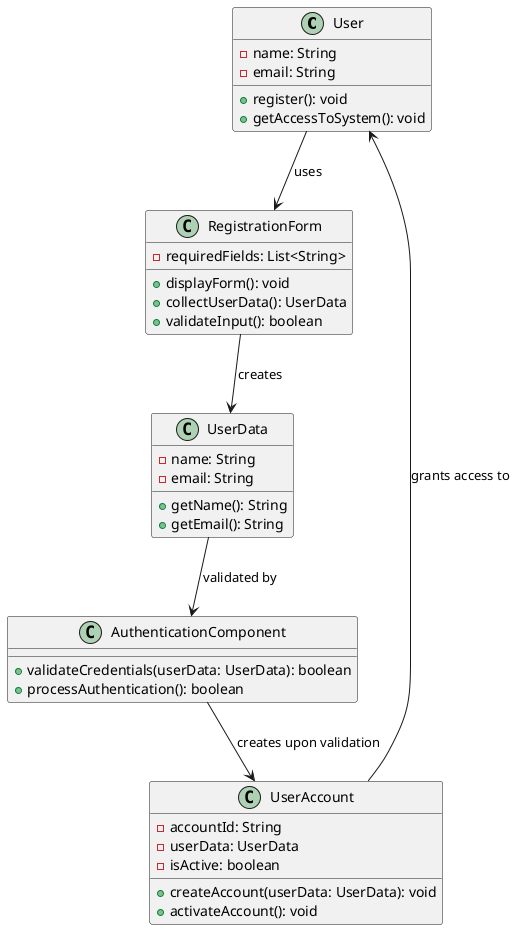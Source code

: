 @startuml
class User {
  - name: String
  - email: String
  + register(): void
  + getAccessToSystem(): void
}

class RegistrationForm {
  - requiredFields: List<String>
  + displayForm(): void
  + collectUserData(): UserData
  + validateInput(): boolean
}

class UserData {
  - name: String
  - email: String
  + getName(): String
  + getEmail(): String
}

class AuthenticationComponent {
  + validateCredentials(userData: UserData): boolean
  + processAuthentication(): boolean
}

class UserAccount {
  - accountId: String
  - userData: UserData
  - isActive: boolean
  + createAccount(userData: UserData): void
  + activateAccount(): void
}

User --> RegistrationForm : uses
RegistrationForm --> UserData : creates
UserData --> AuthenticationComponent : validated by
AuthenticationComponent --> UserAccount : creates upon validation
UserAccount --> User : grants access to
@enduml